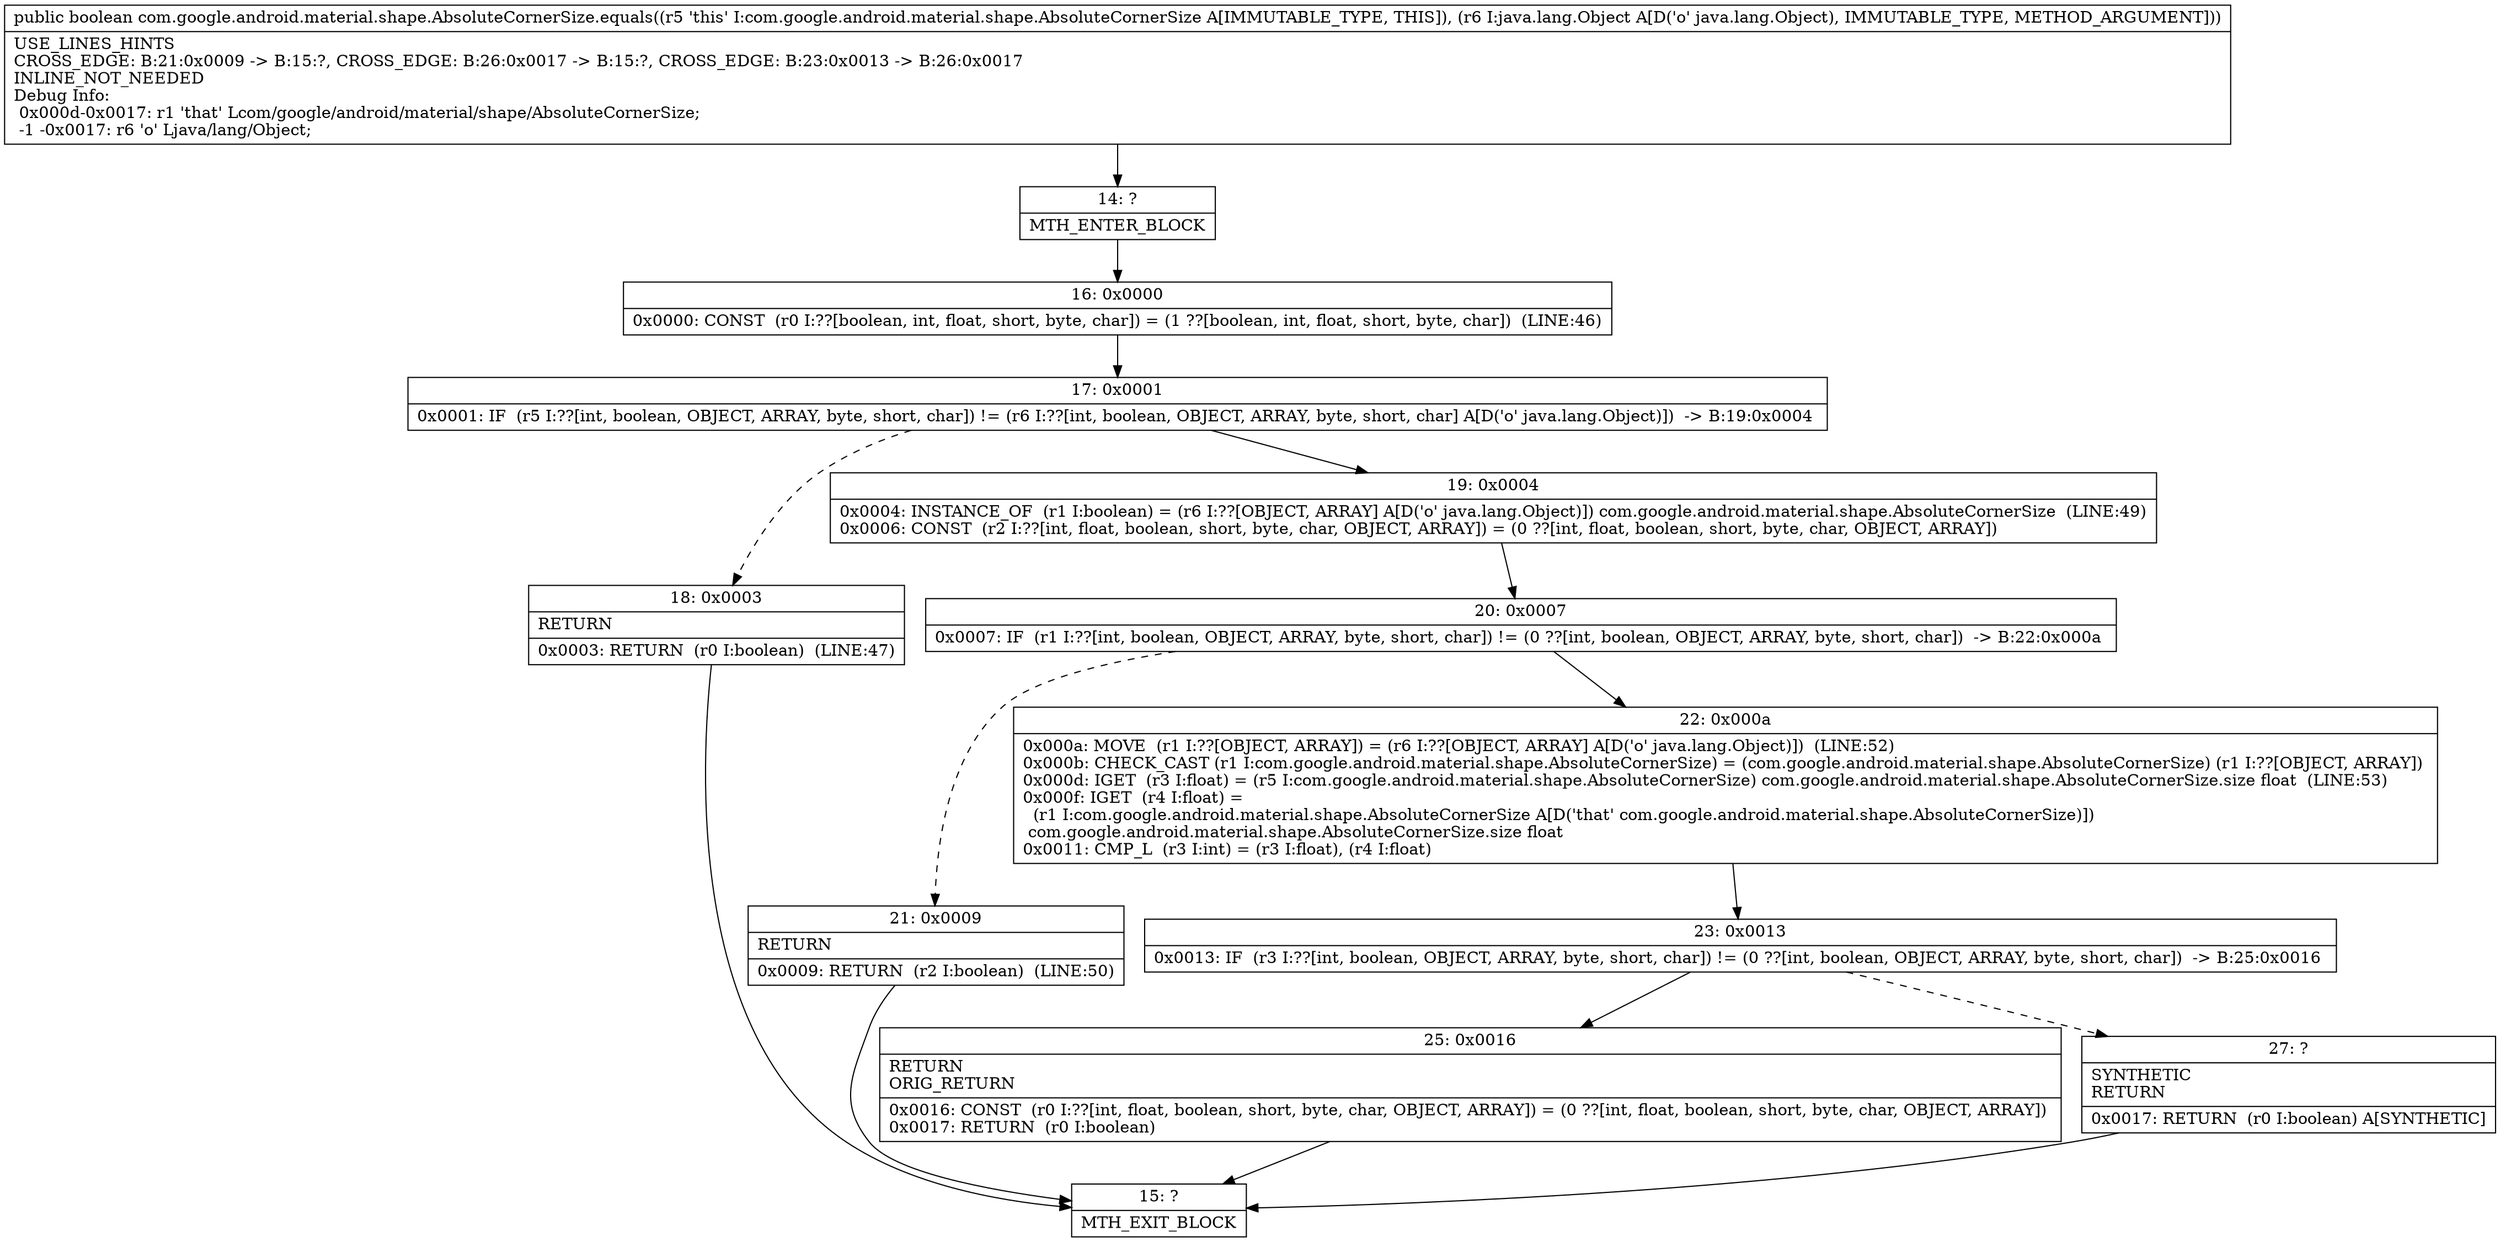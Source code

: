 digraph "CFG forcom.google.android.material.shape.AbsoluteCornerSize.equals(Ljava\/lang\/Object;)Z" {
Node_14 [shape=record,label="{14\:\ ?|MTH_ENTER_BLOCK\l}"];
Node_16 [shape=record,label="{16\:\ 0x0000|0x0000: CONST  (r0 I:??[boolean, int, float, short, byte, char]) = (1 ??[boolean, int, float, short, byte, char])  (LINE:46)\l}"];
Node_17 [shape=record,label="{17\:\ 0x0001|0x0001: IF  (r5 I:??[int, boolean, OBJECT, ARRAY, byte, short, char]) != (r6 I:??[int, boolean, OBJECT, ARRAY, byte, short, char] A[D('o' java.lang.Object)])  \-\> B:19:0x0004 \l}"];
Node_18 [shape=record,label="{18\:\ 0x0003|RETURN\l|0x0003: RETURN  (r0 I:boolean)  (LINE:47)\l}"];
Node_15 [shape=record,label="{15\:\ ?|MTH_EXIT_BLOCK\l}"];
Node_19 [shape=record,label="{19\:\ 0x0004|0x0004: INSTANCE_OF  (r1 I:boolean) = (r6 I:??[OBJECT, ARRAY] A[D('o' java.lang.Object)]) com.google.android.material.shape.AbsoluteCornerSize  (LINE:49)\l0x0006: CONST  (r2 I:??[int, float, boolean, short, byte, char, OBJECT, ARRAY]) = (0 ??[int, float, boolean, short, byte, char, OBJECT, ARRAY]) \l}"];
Node_20 [shape=record,label="{20\:\ 0x0007|0x0007: IF  (r1 I:??[int, boolean, OBJECT, ARRAY, byte, short, char]) != (0 ??[int, boolean, OBJECT, ARRAY, byte, short, char])  \-\> B:22:0x000a \l}"];
Node_21 [shape=record,label="{21\:\ 0x0009|RETURN\l|0x0009: RETURN  (r2 I:boolean)  (LINE:50)\l}"];
Node_22 [shape=record,label="{22\:\ 0x000a|0x000a: MOVE  (r1 I:??[OBJECT, ARRAY]) = (r6 I:??[OBJECT, ARRAY] A[D('o' java.lang.Object)])  (LINE:52)\l0x000b: CHECK_CAST (r1 I:com.google.android.material.shape.AbsoluteCornerSize) = (com.google.android.material.shape.AbsoluteCornerSize) (r1 I:??[OBJECT, ARRAY]) \l0x000d: IGET  (r3 I:float) = (r5 I:com.google.android.material.shape.AbsoluteCornerSize) com.google.android.material.shape.AbsoluteCornerSize.size float  (LINE:53)\l0x000f: IGET  (r4 I:float) = \l  (r1 I:com.google.android.material.shape.AbsoluteCornerSize A[D('that' com.google.android.material.shape.AbsoluteCornerSize)])\l com.google.android.material.shape.AbsoluteCornerSize.size float \l0x0011: CMP_L  (r3 I:int) = (r3 I:float), (r4 I:float) \l}"];
Node_23 [shape=record,label="{23\:\ 0x0013|0x0013: IF  (r3 I:??[int, boolean, OBJECT, ARRAY, byte, short, char]) != (0 ??[int, boolean, OBJECT, ARRAY, byte, short, char])  \-\> B:25:0x0016 \l}"];
Node_25 [shape=record,label="{25\:\ 0x0016|RETURN\lORIG_RETURN\l|0x0016: CONST  (r0 I:??[int, float, boolean, short, byte, char, OBJECT, ARRAY]) = (0 ??[int, float, boolean, short, byte, char, OBJECT, ARRAY]) \l0x0017: RETURN  (r0 I:boolean) \l}"];
Node_27 [shape=record,label="{27\:\ ?|SYNTHETIC\lRETURN\l|0x0017: RETURN  (r0 I:boolean) A[SYNTHETIC]\l}"];
MethodNode[shape=record,label="{public boolean com.google.android.material.shape.AbsoluteCornerSize.equals((r5 'this' I:com.google.android.material.shape.AbsoluteCornerSize A[IMMUTABLE_TYPE, THIS]), (r6 I:java.lang.Object A[D('o' java.lang.Object), IMMUTABLE_TYPE, METHOD_ARGUMENT]))  | USE_LINES_HINTS\lCROSS_EDGE: B:21:0x0009 \-\> B:15:?, CROSS_EDGE: B:26:0x0017 \-\> B:15:?, CROSS_EDGE: B:23:0x0013 \-\> B:26:0x0017\lINLINE_NOT_NEEDED\lDebug Info:\l  0x000d\-0x0017: r1 'that' Lcom\/google\/android\/material\/shape\/AbsoluteCornerSize;\l  \-1 \-0x0017: r6 'o' Ljava\/lang\/Object;\l}"];
MethodNode -> Node_14;Node_14 -> Node_16;
Node_16 -> Node_17;
Node_17 -> Node_18[style=dashed];
Node_17 -> Node_19;
Node_18 -> Node_15;
Node_19 -> Node_20;
Node_20 -> Node_21[style=dashed];
Node_20 -> Node_22;
Node_21 -> Node_15;
Node_22 -> Node_23;
Node_23 -> Node_25;
Node_23 -> Node_27[style=dashed];
Node_25 -> Node_15;
Node_27 -> Node_15;
}

